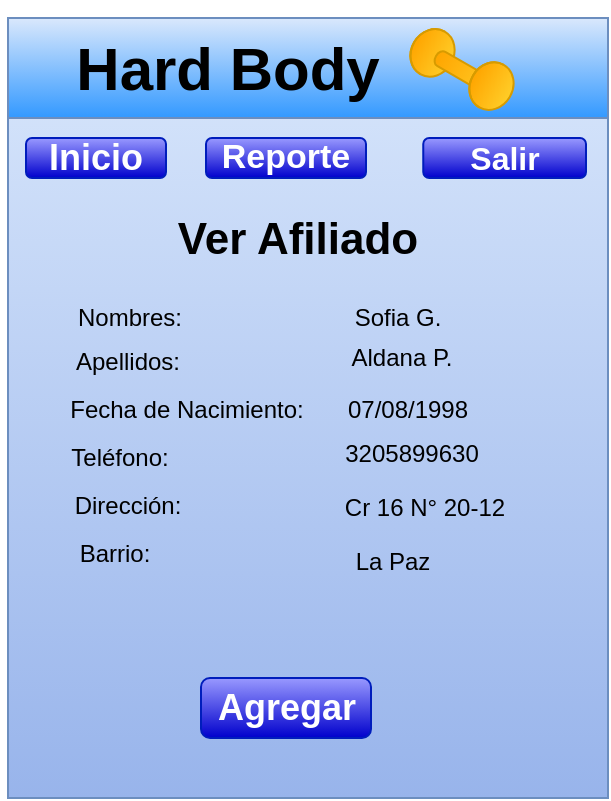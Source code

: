 <mxfile version="15.4.0" type="google"><diagram id="V0nJxr4boqNYYkcMDNYS" name="Page-1"><mxGraphModel dx="868" dy="1562" grid="1" gridSize="10" guides="1" tooltips="1" connect="1" arrows="1" fold="1" page="1" pageScale="1" pageWidth="827" pageHeight="1169" math="0" shadow="0"><root><mxCell id="0"/><mxCell id="1" parent="0"/><mxCell id="R-FALzVFdFh3Sz9g5Lgn-1" value="&lt;span style=&quot;color: rgba(0 , 0 , 0 , 0) ; font-family: monospace ; font-size: 0px&quot;&gt;%3CmxGraphModel%3E%3Croot%3E%3CmxCell%20id%3D%220%22%2F%3E%3CmxCell%20id%3D%221%22%20parent%3D%220%22%2F%3E%3CmxCell%20id%3D%222%22%20value%3D%22%22%20style%3D%22rounded%3D0%3BwhiteSpace%3Dwrap%3Bhtml%3D1%3BfillColor%3D%233399FF%3BgradientColor%3D%233399FF%3B%22%20vertex%3D%221%22%20parent%3D%221%22%3E%3CmxGeometry%20x%3D%2290%22%20y%3D%2290%22%20width%3D%2250%22%20height%3D%2220%22%20as%3D%22geometry%22%2F%3E%3C%2FmxCell%3E%3C%2Froot%3E%3C%2FmxGraphModel%3E&lt;/span&gt;" style="rounded=0;whiteSpace=wrap;html=1;fillColor=#dae8fc;strokeColor=#6c8ebf;gradientColor=#98B4EB;" parent="1" vertex="1"><mxGeometry x="300" y="-1030" width="300" height="390" as="geometry"/></mxCell><mxCell id="R-FALzVFdFh3Sz9g5Lgn-2" value="" style="rounded=0;whiteSpace=wrap;html=1;fillColor=#dae8fc;strokeColor=#6c8ebf;gradientColor=#3399FF;" parent="1" vertex="1"><mxGeometry x="300" y="-1030" width="300" height="50" as="geometry"/></mxCell><mxCell id="R-FALzVFdFh3Sz9g5Lgn-3" value="&lt;h1&gt;&lt;font style=&quot;font-size: 30px&quot;&gt;Hard Body&lt;/font&gt;&lt;/h1&gt;" style="text;html=1;strokeColor=none;fillColor=none;align=center;verticalAlign=middle;whiteSpace=wrap;rounded=0;" parent="1" vertex="1"><mxGeometry x="320" y="-1015" width="180" height="20" as="geometry"/></mxCell><mxCell id="R-FALzVFdFh3Sz9g5Lgn-4" value="&lt;h1&gt;&lt;font style=&quot;font-size: 22px&quot;&gt;Ver Afiliado&lt;/font&gt;&lt;/h1&gt;" style="text;html=1;strokeColor=none;fillColor=none;align=center;verticalAlign=middle;whiteSpace=wrap;rounded=0;" parent="1" vertex="1"><mxGeometry x="335" y="-930" width="220" height="20" as="geometry"/></mxCell><mxCell id="R-FALzVFdFh3Sz9g5Lgn-5" value="Nombres:" style="text;html=1;strokeColor=none;fillColor=none;align=center;verticalAlign=middle;whiteSpace=wrap;rounded=0;" parent="1" vertex="1"><mxGeometry x="316" y="-890" width="90" height="20" as="geometry"/></mxCell><mxCell id="R-FALzVFdFh3Sz9g5Lgn-6" value="Apellidos:" style="text;html=1;strokeColor=none;fillColor=none;align=center;verticalAlign=middle;whiteSpace=wrap;rounded=0;" parent="1" vertex="1"><mxGeometry x="315" y="-868" width="90" height="20" as="geometry"/></mxCell><mxCell id="R-FALzVFdFh3Sz9g5Lgn-7" value="Dirección:" style="text;html=1;strokeColor=none;fillColor=none;align=center;verticalAlign=middle;whiteSpace=wrap;rounded=0;" parent="1" vertex="1"><mxGeometry x="315" y="-796" width="90" height="20" as="geometry"/></mxCell><mxCell id="R-FALzVFdFh3Sz9g5Lgn-8" value="Teléfono:" style="text;html=1;strokeColor=none;fillColor=none;align=center;verticalAlign=middle;whiteSpace=wrap;rounded=0;" parent="1" vertex="1"><mxGeometry x="311" y="-820" width="90" height="20" as="geometry"/></mxCell><mxCell id="R-FALzVFdFh3Sz9g5Lgn-10" value="Fecha de Nacimiento:" style="text;html=1;strokeColor=none;fillColor=none;align=center;verticalAlign=middle;whiteSpace=wrap;rounded=0;" parent="1" vertex="1"><mxGeometry x="330" y="-844" width="119" height="20" as="geometry"/></mxCell><mxCell id="R-FALzVFdFh3Sz9g5Lgn-11" value="Sofia G." style="text;html=1;strokeColor=none;fillColor=none;align=center;verticalAlign=middle;whiteSpace=wrap;rounded=0;" parent="1" vertex="1"><mxGeometry x="459.75" y="-890" width="70" height="20" as="geometry"/></mxCell><mxCell id="R-FALzVFdFh3Sz9g5Lgn-12" value="Aldana P." style="text;html=1;strokeColor=none;fillColor=none;align=center;verticalAlign=middle;whiteSpace=wrap;rounded=0;" parent="1" vertex="1"><mxGeometry x="456.75" y="-870" width="80" height="20" as="geometry"/></mxCell><mxCell id="R-FALzVFdFh3Sz9g5Lgn-14" value="Cr 16 N° 20-12" style="text;html=1;strokeColor=none;fillColor=none;align=center;verticalAlign=middle;whiteSpace=wrap;rounded=0;" parent="1" vertex="1"><mxGeometry x="463" y="-795" width="91" height="20" as="geometry"/></mxCell><mxCell id="R-FALzVFdFh3Sz9g5Lgn-15" value="3205899630" style="text;html=1;strokeColor=none;fillColor=none;align=center;verticalAlign=middle;whiteSpace=wrap;rounded=0;" parent="1" vertex="1"><mxGeometry x="461.75" y="-822" width="80" height="20" as="geometry"/></mxCell><mxCell id="R-FALzVFdFh3Sz9g5Lgn-16" value="07/08/1998" style="text;html=1;strokeColor=none;fillColor=none;align=center;verticalAlign=middle;whiteSpace=wrap;rounded=0;" parent="1" vertex="1"><mxGeometry x="459.75" y="-844" width="80" height="20" as="geometry"/></mxCell><mxCell id="R-FALzVFdFh3Sz9g5Lgn-17" value="" style="shape=cylinder3;whiteSpace=wrap;html=1;boundedLbl=1;backgroundOutline=1;size=15;fontFamily=Tahoma;fontSize=32;strokeColor=#d79b00;rotation=120;fillColor=#ffcd28;gradientColor=#ffa500;" parent="1" vertex="1"><mxGeometry x="499.999" y="-1023.166" width="24.511" height="21.249" as="geometry"/></mxCell><mxCell id="R-FALzVFdFh3Sz9g5Lgn-18" value="" style="shape=cylinder3;whiteSpace=wrap;html=1;boundedLbl=1;backgroundOutline=1;size=3;fontFamily=Tahoma;fontSize=32;strokeColor=#d79b00;rotation=120;fillColor=#ffcd28;gradientColor=#ffa500;" parent="1" vertex="1"><mxGeometry x="524.828" y="-1019.66" width="8.174" height="34.424" as="geometry"/></mxCell><mxCell id="R-FALzVFdFh3Sz9g5Lgn-19" value="" style="shape=cylinder3;whiteSpace=wrap;html=1;boundedLbl=1;backgroundOutline=1;size=15;fontFamily=Tahoma;fontSize=32;strokeColor=#d79b00;rotation=120;fillColor=#ffcd28;gradientColor=#ffa500;" parent="1" vertex="1"><mxGeometry x="529.488" y="-1006.592" width="24.511" height="21.249" as="geometry"/></mxCell><mxCell id="R-FALzVFdFh3Sz9g5Lgn-20" value="&lt;h1 style=&quot;font-size: 18px;&quot;&gt;Inicio&lt;/h1&gt;" style="rounded=1;whiteSpace=wrap;html=1;fillColor=#9999FF;strokeColor=#001DBC;fontColor=#ffffff;gradientColor=#0000CC;fontSize=18;" parent="1" vertex="1"><mxGeometry x="309" y="-970.0" width="70" height="20" as="geometry"/></mxCell><mxCell id="R-FALzVFdFh3Sz9g5Lgn-21" value="&lt;h1 style=&quot;font-size: 17px&quot;&gt;Reporte&lt;/h1&gt;" style="rounded=1;whiteSpace=wrap;html=1;fillColor=#9999FF;strokeColor=#001DBC;fontColor=#ffffff;gradientColor=#0000CC;fontSize=20;" parent="1" vertex="1"><mxGeometry x="399" y="-970.0" width="80" height="20" as="geometry"/></mxCell><mxCell id="R-FALzVFdFh3Sz9g5Lgn-22" value="&lt;h2 style=&quot;font-size: 16px;&quot;&gt;Salir&lt;/h2&gt;" style="rounded=1;whiteSpace=wrap;html=1;fillColor=#9999FF;strokeColor=#001DBC;fontColor=#ffffff;gradientColor=#0000CC;fontSize=16;" parent="1" vertex="1"><mxGeometry x="507.63" y="-970.0" width="81.37" height="20" as="geometry"/></mxCell><mxCell id="R-FALzVFdFh3Sz9g5Lgn-23" value="&lt;h1 style=&quot;font-size: 18px&quot;&gt;Agregar&lt;/h1&gt;" style="rounded=1;whiteSpace=wrap;html=1;fillColor=#9999FF;strokeColor=#001DBC;fontColor=#ffffff;gradientColor=#0000CC;fontSize=18;" parent="1" vertex="1"><mxGeometry x="396.5" y="-700" width="85" height="30" as="geometry"/></mxCell><mxCell id="R-FALzVFdFh3Sz9g5Lgn-25" value="Barrio:" style="text;html=1;strokeColor=none;fillColor=none;align=center;verticalAlign=middle;whiteSpace=wrap;rounded=0;" parent="1" vertex="1"><mxGeometry x="296" y="-772" width="115" height="20" as="geometry"/></mxCell><mxCell id="R-FALzVFdFh3Sz9g5Lgn-26" value="La Paz" style="text;html=1;strokeColor=none;fillColor=none;align=center;verticalAlign=middle;whiteSpace=wrap;rounded=0;" parent="1" vertex="1"><mxGeometry x="447" y="-768" width="91" height="20" as="geometry"/></mxCell></root></mxGraphModel></diagram></mxfile>